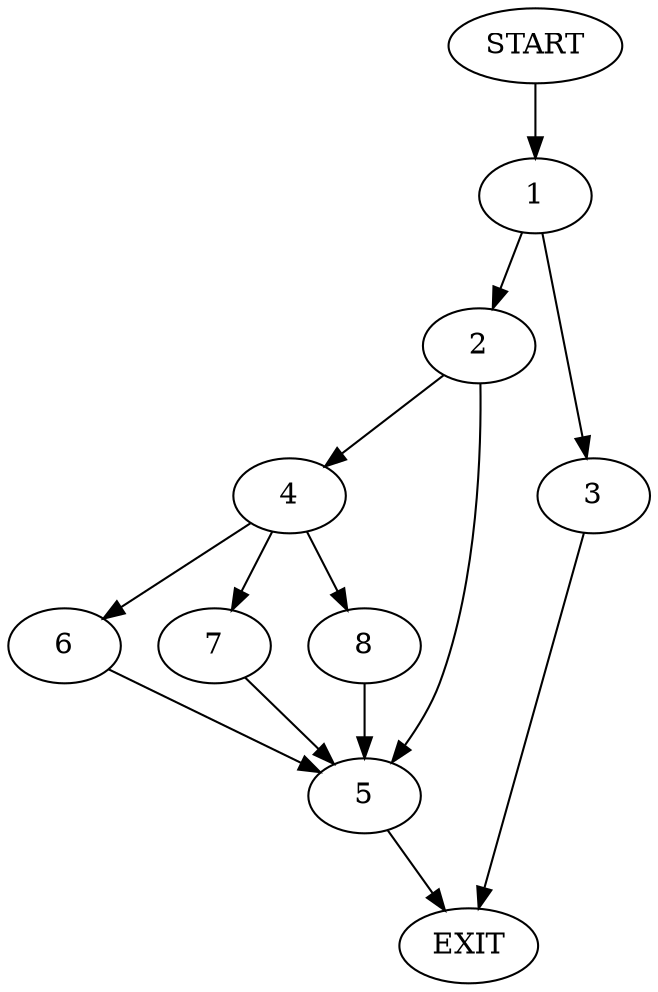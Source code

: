 digraph {
0 [label="START"]
9 [label="EXIT"]
0 -> 1
1 -> 2
1 -> 3
3 -> 9
2 -> 4
2 -> 5
4 -> 6
4 -> 7
4 -> 8
5 -> 9
6 -> 5
8 -> 5
7 -> 5
}
